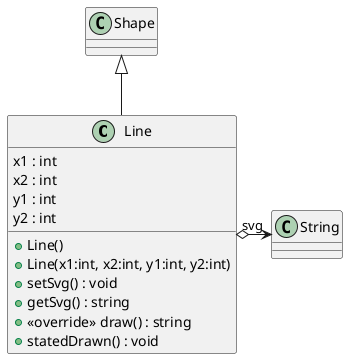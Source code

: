 @startuml
class Line {
    x1 : int
    x2 : int
    y1 : int
    y2 : int
    + Line()
    + Line(x1:int, x2:int, y1:int, y2:int)
    + setSvg() : void
    + getSvg() : string
    + <<override>> draw() : string
    + statedDrawn() : void
}
Shape <|-- Line
Line o-> "svg" String
@enduml
